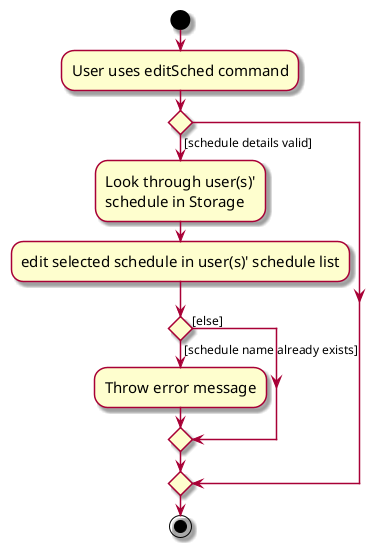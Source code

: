 @startuml
skin rose
skinparam ActivityFontSize 15
skinparam ArrowFontSize 12
'https://plantuml.com/activity-diagram-beta

start
:User uses editSched command;
if () then ([schedule details valid])
    :Look through user(s)'
    schedule in Storage;
    :edit selected schedule in user(s)' schedule list;
    if () then ([schedule name already exists])
         :Throw error message;
else ([else])
endif
endif
stop

@enduml
